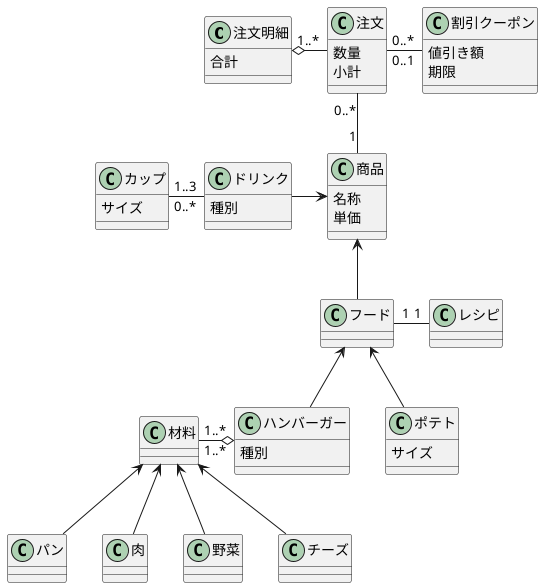@startuml クラス図
top to bottom direction
class "注文明細" as a{
    合計
}
class "注文" as b{
    数量
    小計
}
class "割引クーポン" as c{
    値引き額
    期限
}
class "商品" as d{
    名称
    単価
}
class "カップ" as e{
    サイズ
}
class "ドリンク" as f{
    種別
}
class "フード" as g{
    
}
class "レシピ" as h{
    
}
class "材料" as i{
    
}
class "ハンバーガー" as j{
    種別
}
class "ポテト" as k{
    サイズ
}
class "パン" as 1{
}
class "肉" as 2{
}
class "野菜" as 3{
}
class "チーズ" as 4{
}

a "1..*" o-right- b 
b "0..*" -right- "0..1" c
b "0..*" -down- "1" d
e "1..3" -right- "0..*" f
f -right-> d
d <-down- g
g "1" -right- "1"h
g <-- j
g <-- k
j "1..*" o-left- "1..*" i
i <--1
i <--2
i <--3
i <--4

@enduml